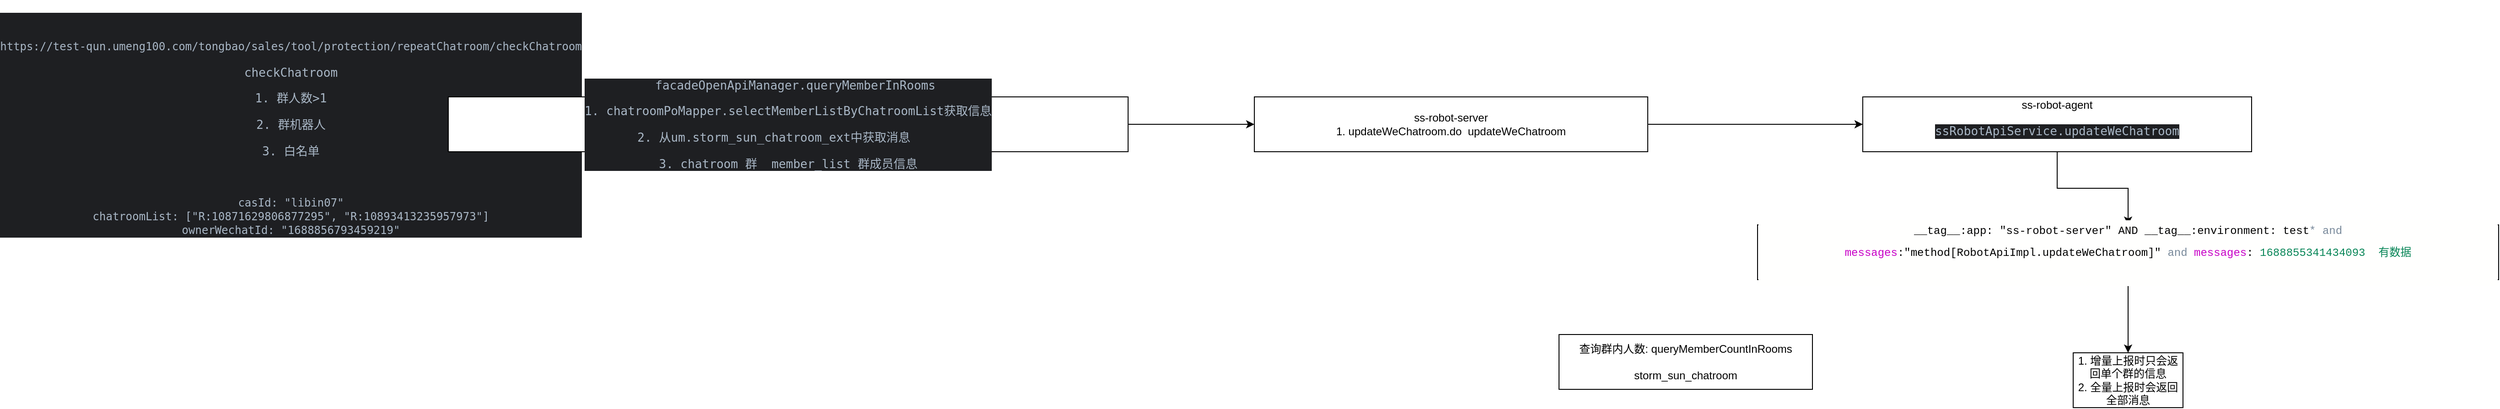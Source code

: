 <mxfile version="22.0.4" type="github">
  <diagram name="第 1 页" id="A6P0WP1tQKVxjTYPJzn7">
    <mxGraphModel dx="2517" dy="691" grid="1" gridSize="10" guides="1" tooltips="1" connect="1" arrows="1" fold="1" page="1" pageScale="1" pageWidth="1169" pageHeight="827" math="0" shadow="0">
      <root>
        <mxCell id="0" />
        <mxCell id="1" parent="0" />
        <mxCell id="i4adGCitpPR6OB6Mx2Sh-3" value="" style="edgeStyle=orthogonalEdgeStyle;rounded=0;orthogonalLoop=1;jettySize=auto;html=1;" edge="1" parent="1" source="i4adGCitpPR6OB6Mx2Sh-1" target="i4adGCitpPR6OB6Mx2Sh-2">
          <mxGeometry relative="1" as="geometry" />
        </mxCell>
        <mxCell id="i4adGCitpPR6OB6Mx2Sh-1" value="&lt;div style=&quot;background-color: rgb(30, 31, 34);&quot;&gt;&lt;pre style=&quot;color: rgb(169, 183, 198); font-family: &amp;quot;JetBrains Mono&amp;quot;, monospace; font-size: 9.8pt;&quot;&gt;&lt;br&gt;&lt;/pre&gt;&lt;pre style=&quot;&quot;&gt;&lt;font face=&quot;JetBrains Mono, monospace&quot; color=&quot;#a9b7c6&quot;&gt;https://test-qun.umeng100.com/tongbao/sales/tool/protection/repeatChatroom/checkChatroom&lt;span style=&quot;font-size: 9.8pt;&quot;&gt;&lt;br&gt;&lt;/span&gt;&lt;/font&gt;&lt;/pre&gt;&lt;pre style=&quot;color: rgb(169, 183, 198); font-family: &amp;quot;JetBrains Mono&amp;quot;, monospace; font-size: 9.8pt;&quot;&gt;checkChatroom&lt;/pre&gt;&lt;pre style=&quot;color: rgb(169, 183, 198); font-family: &amp;quot;JetBrains Mono&amp;quot;, monospace; font-size: 9.8pt;&quot;&gt;1. 群人数&amp;gt;1&lt;/pre&gt;&lt;pre style=&quot;color: rgb(169, 183, 198); font-family: &amp;quot;JetBrains Mono&amp;quot;, monospace; font-size: 9.8pt;&quot;&gt;2. 群机器人&lt;/pre&gt;&lt;pre style=&quot;color: rgb(169, 183, 198); font-family: &amp;quot;JetBrains Mono&amp;quot;, monospace; font-size: 9.8pt;&quot;&gt;3. 白名单&lt;/pre&gt;&lt;pre style=&quot;color: rgb(169, 183, 198); font-family: &amp;quot;JetBrains Mono&amp;quot;, monospace; font-size: 9.8pt;&quot;&gt;&lt;br&gt;&lt;/pre&gt;&lt;pre style=&quot;&quot;&gt;&lt;font color=&quot;#a9b7c6&quot;&gt;casId: &quot;libin07&quot;&lt;br/&gt;chatroomList: [&quot;R:10871629806877295&quot;, &quot;R:10893413235957973&quot;]&lt;br/&gt;ownerWechatId: &quot;1688856793459219&quot;&lt;/font&gt;&lt;font face=&quot;JetBrains Mono, monospace&quot; color=&quot;#a9b7c6&quot;&gt;&lt;span style=&quot;font-size: 9.8pt;&quot;&gt;&lt;br&gt;&lt;/span&gt;&lt;/font&gt;&lt;/pre&gt;&lt;/div&gt;" style="rounded=0;whiteSpace=wrap;html=1;" vertex="1" parent="1">
          <mxGeometry x="172" y="170" width="150" height="100" as="geometry" />
        </mxCell>
        <mxCell id="i4adGCitpPR6OB6Mx2Sh-5" value="" style="edgeStyle=orthogonalEdgeStyle;rounded=0;orthogonalLoop=1;jettySize=auto;html=1;" edge="1" parent="1" source="i4adGCitpPR6OB6Mx2Sh-2" target="i4adGCitpPR6OB6Mx2Sh-4">
          <mxGeometry relative="1" as="geometry" />
        </mxCell>
        <mxCell id="i4adGCitpPR6OB6Mx2Sh-2" value="&lt;div style=&quot;background-color:#1e1f22;color:#a9b7c6;font-family:&#39;JetBrains Mono&#39;,monospace;font-size:9.8pt;&quot;&gt;&lt;pre&gt;  facadeOpenApiManager.queryMemberInRooms&lt;/pre&gt;&lt;pre&gt;1. chatroomPoMapper.selectMemberListByChatroomList获取信息&lt;/pre&gt;&lt;pre&gt;2. 从um.storm_sun_chatroom_ext中获取消息&lt;span style=&quot;&quot;&gt;&lt;span style=&quot;&quot;&gt;&amp;nbsp;&amp;nbsp;&amp;nbsp;&amp;nbsp;&lt;/span&gt;&lt;/span&gt;&lt;/pre&gt;&lt;pre&gt;3. chatroom 群  member_list 群成员信息&lt;/pre&gt;&lt;/div&gt;" style="whiteSpace=wrap;html=1;rounded=0;" vertex="1" parent="1">
          <mxGeometry x="419" y="190" width="743" height="60" as="geometry" />
        </mxCell>
        <mxCell id="i4adGCitpPR6OB6Mx2Sh-8" value="" style="edgeStyle=orthogonalEdgeStyle;rounded=0;orthogonalLoop=1;jettySize=auto;html=1;" edge="1" parent="1" source="i4adGCitpPR6OB6Mx2Sh-4" target="i4adGCitpPR6OB6Mx2Sh-7">
          <mxGeometry relative="1" as="geometry" />
        </mxCell>
        <mxCell id="i4adGCitpPR6OB6Mx2Sh-4" value="ss-robot-server&lt;br&gt;1.&amp;nbsp;updateWeChatroom.do&amp;nbsp;&amp;nbsp;updateWeChatroom&lt;br&gt;" style="whiteSpace=wrap;html=1;rounded=0;" vertex="1" parent="1">
          <mxGeometry x="1300" y="190" width="430" height="60" as="geometry" />
        </mxCell>
        <mxCell id="i4adGCitpPR6OB6Mx2Sh-10" value="" style="edgeStyle=orthogonalEdgeStyle;rounded=0;orthogonalLoop=1;jettySize=auto;html=1;" edge="1" parent="1" source="i4adGCitpPR6OB6Mx2Sh-7" target="i4adGCitpPR6OB6Mx2Sh-9">
          <mxGeometry relative="1" as="geometry" />
        </mxCell>
        <mxCell id="i4adGCitpPR6OB6Mx2Sh-7" value="ss-robot-agent&lt;br&gt;&lt;div style=&quot;background-color:#1e1f22;color:#a9b7c6;font-family:&#39;JetBrains Mono&#39;,monospace;font-size:9.8pt;&quot;&gt;&lt;pre&gt;ssRobotApiService.updateWeChatroom&lt;/pre&gt;&lt;/div&gt;" style="whiteSpace=wrap;html=1;rounded=0;" vertex="1" parent="1">
          <mxGeometry x="1965" y="190" width="425" height="60" as="geometry" />
        </mxCell>
        <mxCell id="i4adGCitpPR6OB6Mx2Sh-12" value="" style="edgeStyle=orthogonalEdgeStyle;rounded=0;orthogonalLoop=1;jettySize=auto;html=1;" edge="1" parent="1" source="i4adGCitpPR6OB6Mx2Sh-9" target="i4adGCitpPR6OB6Mx2Sh-11">
          <mxGeometry relative="1" as="geometry" />
        </mxCell>
        <mxCell id="i4adGCitpPR6OB6Mx2Sh-9" value="&lt;div style=&quot;background-color: rgb(255, 255, 254); font-family: Menlo, Monaco, &amp;quot;Courier New&amp;quot;, monospace; line-height: 24px;&quot;&gt;__tag__:app: &quot;ss-robot-server&quot; AND __tag__:environment: test&lt;span style=&quot;color: #778899;&quot;&gt;*&lt;/span&gt; &lt;span style=&quot;color: #778899;&quot;&gt;and&lt;/span&gt; &lt;span style=&quot;color: #c700c7;&quot;&gt;messages&lt;/span&gt;:&quot;method[RobotApiImpl.updateWeChatroom]&quot; &lt;span style=&quot;color: #778899;&quot;&gt;and&lt;/span&gt; &lt;span style=&quot;color: #c700c7;&quot;&gt;messages&lt;/span&gt;: &lt;span style=&quot;color: #098658;&quot;&gt;1688855341434093&amp;nbsp; 有数据&lt;/span&gt;&lt;/div&gt;&lt;div style=&quot;background-color: rgb(255, 255, 254); font-family: Menlo, Monaco, &amp;quot;Courier New&amp;quot;, monospace; line-height: 24px;&quot;&gt;&lt;span style=&quot;color: #098658;&quot;&gt;&lt;br&gt;&lt;/span&gt;&lt;/div&gt;" style="whiteSpace=wrap;html=1;rounded=0;" vertex="1" parent="1">
          <mxGeometry x="1850" y="330" width="810" height="60" as="geometry" />
        </mxCell>
        <mxCell id="i4adGCitpPR6OB6Mx2Sh-11" value="1. 增量上报时只会返回单个群的信息&lt;br&gt;2. 全量上报时会返回全部消息" style="whiteSpace=wrap;html=1;rounded=0;" vertex="1" parent="1">
          <mxGeometry x="2195" y="470" width="120" height="60" as="geometry" />
        </mxCell>
        <mxCell id="i4adGCitpPR6OB6Mx2Sh-13" value="查询群内人数:&amp;nbsp;queryMemberCountInRooms&lt;br&gt;&lt;br&gt;storm_sun_chatroom" style="rounded=0;whiteSpace=wrap;html=1;" vertex="1" parent="1">
          <mxGeometry x="1633" y="450" width="277" height="60" as="geometry" />
        </mxCell>
      </root>
    </mxGraphModel>
  </diagram>
</mxfile>
